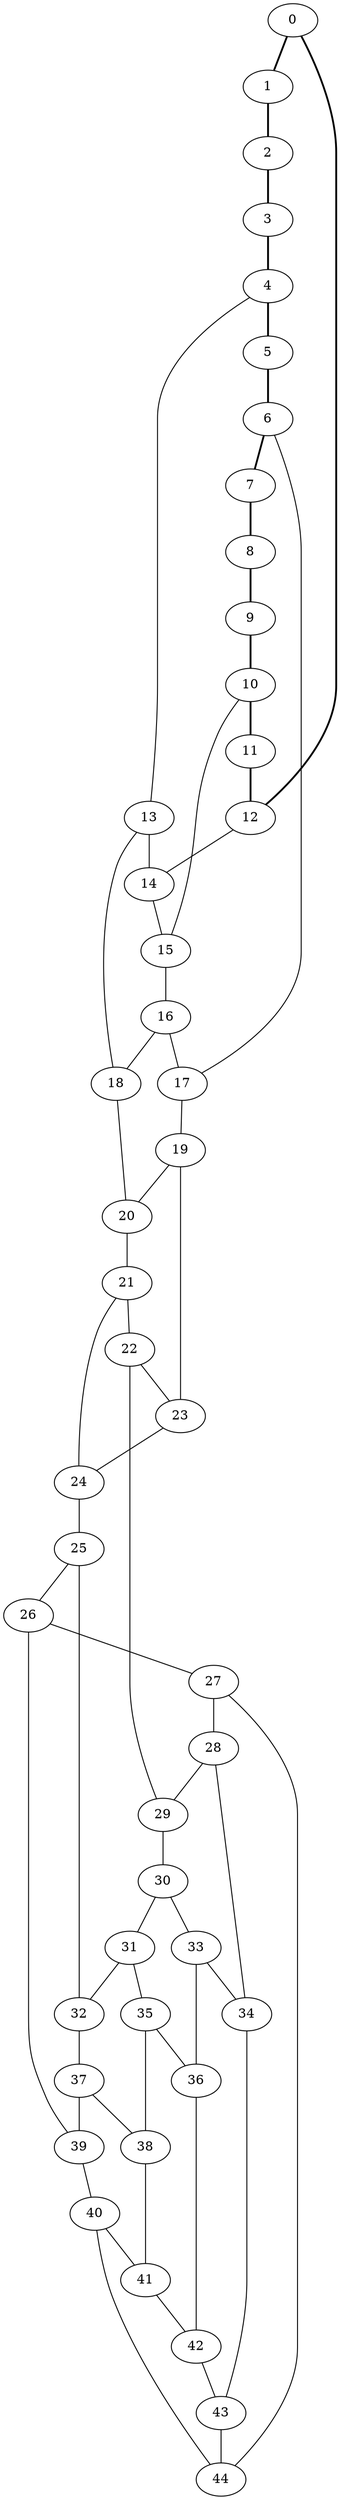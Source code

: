 //Inside of this graph isn't 3-connected
graph G {
0 [ pos = " 13.00,0.00!" ];
0 -- 1[style=bold];
0 -- 12[style=bold];
1 [ pos = " 11.51,6.04!" ];
1 -- 2[style=bold];
2 [ pos = " 7.38,10.70!" ];
2 -- 3[style=bold];
3 [ pos = " 1.57,12.91!" ];
3 -- 4[style=bold];
4 [ pos = " -4.61,12.16!" ];
4 -- 5[style=bold];
4 -- 13;
5 [ pos = " -9.73,8.62!" ];
5 -- 6[style=bold];
6 [ pos = " -12.62,3.11!" ];
6 -- 7[style=bold];
6 -- 17;
7 [ pos = " -12.62,-3.11!" ];
7 -- 8[style=bold];
8 [ pos = " -9.73,-8.62!" ];
8 -- 9[style=bold];
9 [ pos = " -4.61,-12.16!" ];
9 -- 10[style=bold];
10 [ pos = " 1.57,-12.91!" ];
10 -- 11[style=bold];
10 -- 15;
11 [ pos = " 7.38,-10.70!" ];
11 -- 12[style=bold];
12 [ pos = " 11.51,-6.04!" ];
12 -- 14;
13 -- 14;
13 -- 18;
14 -- 15;
15 -- 16;
16 -- 17;
16 -- 18;
17 -- 19;
18 -- 20;
19 -- 20;
19 -- 23;
20 -- 21;
21 -- 22;
21 -- 24;
22 -- 23;
22 -- 29;
23 -- 24;
24 -- 25;
25 -- 26;
25 -- 32;
26 -- 27;
26 -- 39;
27 -- 28;
27 -- 44;
28 -- 29;
28 -- 34;
29 -- 30;
30 -- 31;
30 -- 33;
31 -- 32;
31 -- 35;
32 -- 37;
33 -- 34;
33 -- 36;
34 -- 43;
35 -- 36;
35 -- 38;
36 -- 42;
37 -- 38;
37 -- 39;
38 -- 41;
39 -- 40;
40 -- 41;
40 -- 44;
41 -- 42;
42 -- 43;
43 -- 44;
}
